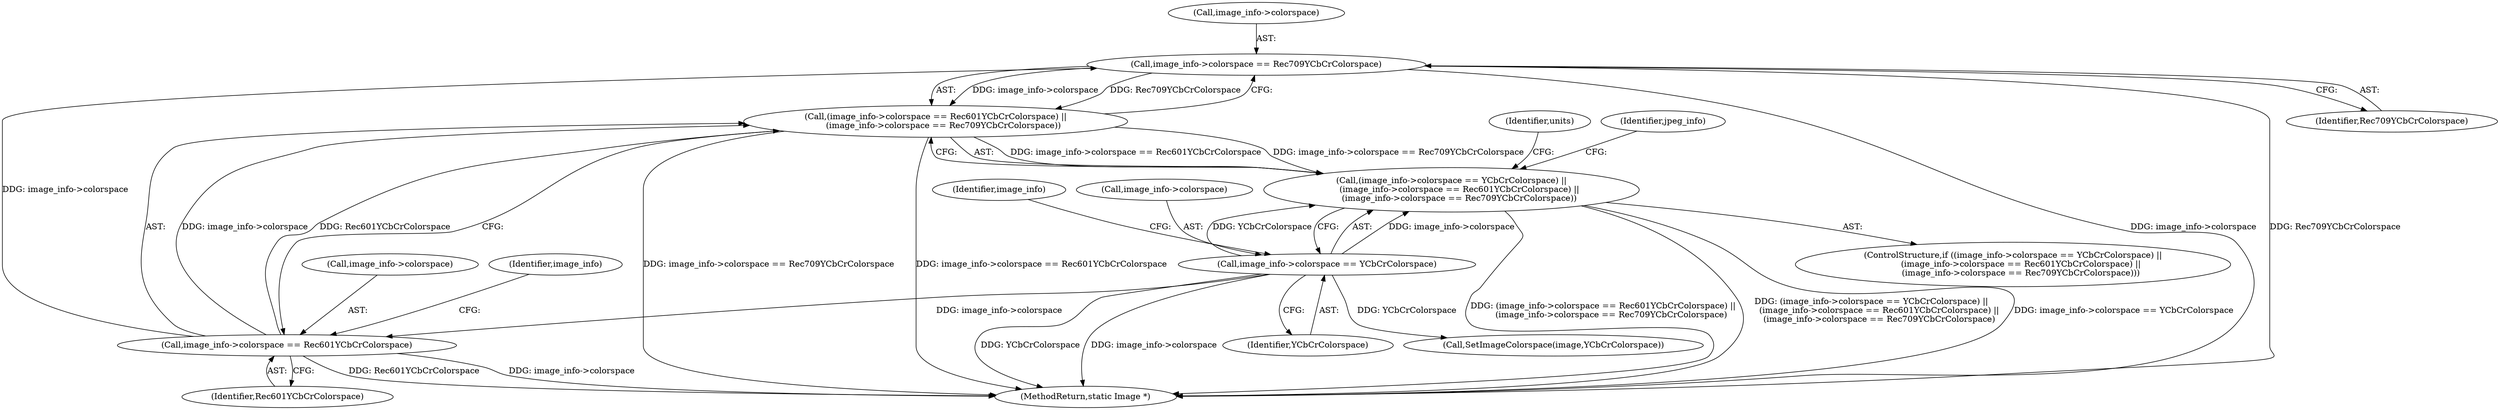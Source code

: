 digraph "0_ImageMagick_f6e9d0d9955e85bdd7540b251cd50d598dacc5e6_29@pointer" {
"1000402" [label="(Call,image_info->colorspace == Rec709YCbCrColorspace)"];
"1000397" [label="(Call,image_info->colorspace == Rec601YCbCrColorspace)"];
"1000391" [label="(Call,image_info->colorspace == YCbCrColorspace)"];
"1000396" [label="(Call,(image_info->colorspace == Rec601YCbCrColorspace) ||\n      (image_info->colorspace == Rec709YCbCrColorspace))"];
"1000390" [label="(Call,(image_info->colorspace == YCbCrColorspace) ||\n      (image_info->colorspace == Rec601YCbCrColorspace) ||\n      (image_info->colorspace == Rec709YCbCrColorspace))"];
"1001807" [label="(MethodReturn,static Image *)"];
"1000399" [label="(Identifier,image_info)"];
"1000395" [label="(Identifier,YCbCrColorspace)"];
"1000409" [label="(Identifier,jpeg_info)"];
"1000404" [label="(Identifier,image_info)"];
"1000390" [label="(Call,(image_info->colorspace == YCbCrColorspace) ||\n      (image_info->colorspace == Rec601YCbCrColorspace) ||\n      (image_info->colorspace == Rec709YCbCrColorspace))"];
"1000413" [label="(Identifier,units)"];
"1000398" [label="(Call,image_info->colorspace)"];
"1000397" [label="(Call,image_info->colorspace == Rec601YCbCrColorspace)"];
"1000391" [label="(Call,image_info->colorspace == YCbCrColorspace)"];
"1000406" [label="(Identifier,Rec709YCbCrColorspace)"];
"1000389" [label="(ControlStructure,if ((image_info->colorspace == YCbCrColorspace) ||\n      (image_info->colorspace == Rec601YCbCrColorspace) ||\n      (image_info->colorspace == Rec709YCbCrColorspace)))"];
"1000401" [label="(Identifier,Rec601YCbCrColorspace)"];
"1000396" [label="(Call,(image_info->colorspace == Rec601YCbCrColorspace) ||\n      (image_info->colorspace == Rec709YCbCrColorspace))"];
"1000880" [label="(Call,SetImageColorspace(image,YCbCrColorspace))"];
"1000392" [label="(Call,image_info->colorspace)"];
"1000403" [label="(Call,image_info->colorspace)"];
"1000402" [label="(Call,image_info->colorspace == Rec709YCbCrColorspace)"];
"1000402" -> "1000396"  [label="AST: "];
"1000402" -> "1000406"  [label="CFG: "];
"1000403" -> "1000402"  [label="AST: "];
"1000406" -> "1000402"  [label="AST: "];
"1000396" -> "1000402"  [label="CFG: "];
"1000402" -> "1001807"  [label="DDG: image_info->colorspace"];
"1000402" -> "1001807"  [label="DDG: Rec709YCbCrColorspace"];
"1000402" -> "1000396"  [label="DDG: image_info->colorspace"];
"1000402" -> "1000396"  [label="DDG: Rec709YCbCrColorspace"];
"1000397" -> "1000402"  [label="DDG: image_info->colorspace"];
"1000397" -> "1000396"  [label="AST: "];
"1000397" -> "1000401"  [label="CFG: "];
"1000398" -> "1000397"  [label="AST: "];
"1000401" -> "1000397"  [label="AST: "];
"1000404" -> "1000397"  [label="CFG: "];
"1000396" -> "1000397"  [label="CFG: "];
"1000397" -> "1001807"  [label="DDG: image_info->colorspace"];
"1000397" -> "1001807"  [label="DDG: Rec601YCbCrColorspace"];
"1000397" -> "1000396"  [label="DDG: image_info->colorspace"];
"1000397" -> "1000396"  [label="DDG: Rec601YCbCrColorspace"];
"1000391" -> "1000397"  [label="DDG: image_info->colorspace"];
"1000391" -> "1000390"  [label="AST: "];
"1000391" -> "1000395"  [label="CFG: "];
"1000392" -> "1000391"  [label="AST: "];
"1000395" -> "1000391"  [label="AST: "];
"1000399" -> "1000391"  [label="CFG: "];
"1000390" -> "1000391"  [label="CFG: "];
"1000391" -> "1001807"  [label="DDG: image_info->colorspace"];
"1000391" -> "1001807"  [label="DDG: YCbCrColorspace"];
"1000391" -> "1000390"  [label="DDG: image_info->colorspace"];
"1000391" -> "1000390"  [label="DDG: YCbCrColorspace"];
"1000391" -> "1000880"  [label="DDG: YCbCrColorspace"];
"1000396" -> "1000390"  [label="AST: "];
"1000390" -> "1000396"  [label="CFG: "];
"1000396" -> "1001807"  [label="DDG: image_info->colorspace == Rec601YCbCrColorspace"];
"1000396" -> "1001807"  [label="DDG: image_info->colorspace == Rec709YCbCrColorspace"];
"1000396" -> "1000390"  [label="DDG: image_info->colorspace == Rec601YCbCrColorspace"];
"1000396" -> "1000390"  [label="DDG: image_info->colorspace == Rec709YCbCrColorspace"];
"1000390" -> "1000389"  [label="AST: "];
"1000409" -> "1000390"  [label="CFG: "];
"1000413" -> "1000390"  [label="CFG: "];
"1000390" -> "1001807"  [label="DDG: (image_info->colorspace == Rec601YCbCrColorspace) ||\n      (image_info->colorspace == Rec709YCbCrColorspace)"];
"1000390" -> "1001807"  [label="DDG: (image_info->colorspace == YCbCrColorspace) ||\n      (image_info->colorspace == Rec601YCbCrColorspace) ||\n      (image_info->colorspace == Rec709YCbCrColorspace)"];
"1000390" -> "1001807"  [label="DDG: image_info->colorspace == YCbCrColorspace"];
}
